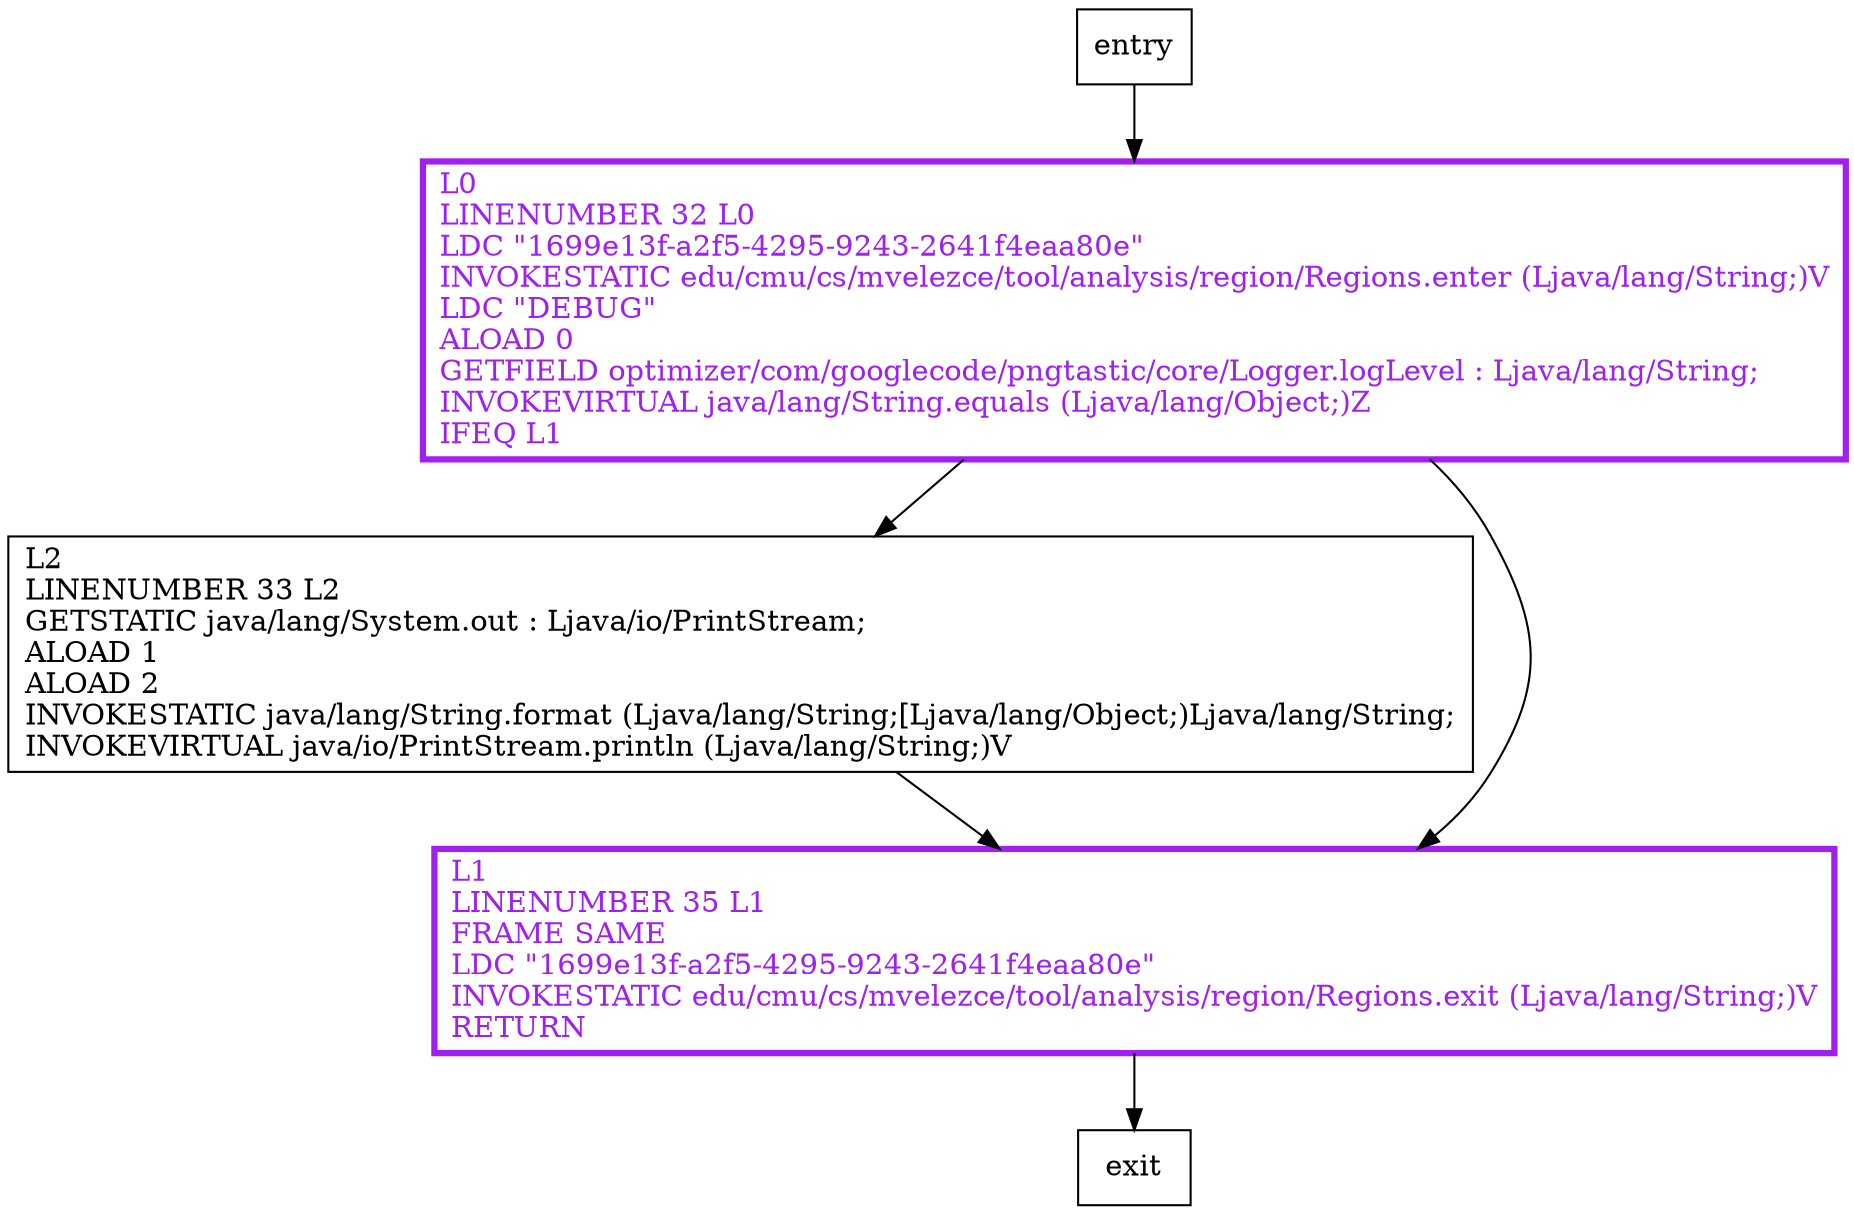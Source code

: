 digraph debug {
node [shape=record];
1123698952 [label="L2\lLINENUMBER 33 L2\lGETSTATIC java/lang/System.out : Ljava/io/PrintStream;\lALOAD 1\lALOAD 2\lINVOKESTATIC java/lang/String.format (Ljava/lang/String;[Ljava/lang/Object;)Ljava/lang/String;\lINVOKEVIRTUAL java/io/PrintStream.println (Ljava/lang/String;)V\l"];
1791369395 [label="L0\lLINENUMBER 32 L0\lLDC \"1699e13f-a2f5-4295-9243-2641f4eaa80e\"\lINVOKESTATIC edu/cmu/cs/mvelezce/tool/analysis/region/Regions.enter (Ljava/lang/String;)V\lLDC \"DEBUG\"\lALOAD 0\lGETFIELD optimizer/com/googlecode/pngtastic/core/Logger.logLevel : Ljava/lang/String;\lINVOKEVIRTUAL java/lang/String.equals (Ljava/lang/Object;)Z\lIFEQ L1\l"];
183887062 [label="L1\lLINENUMBER 35 L1\lFRAME SAME\lLDC \"1699e13f-a2f5-4295-9243-2641f4eaa80e\"\lINVOKESTATIC edu/cmu/cs/mvelezce/tool/analysis/region/Regions.exit (Ljava/lang/String;)V\lRETURN\l"];
entry;
exit;
entry -> 1791369395;
1123698952 -> 183887062;
1791369395 -> 1123698952;
1791369395 -> 183887062;
183887062 -> exit;
1791369395[fontcolor="purple", penwidth=3, color="purple"];
183887062[fontcolor="purple", penwidth=3, color="purple"];
}

